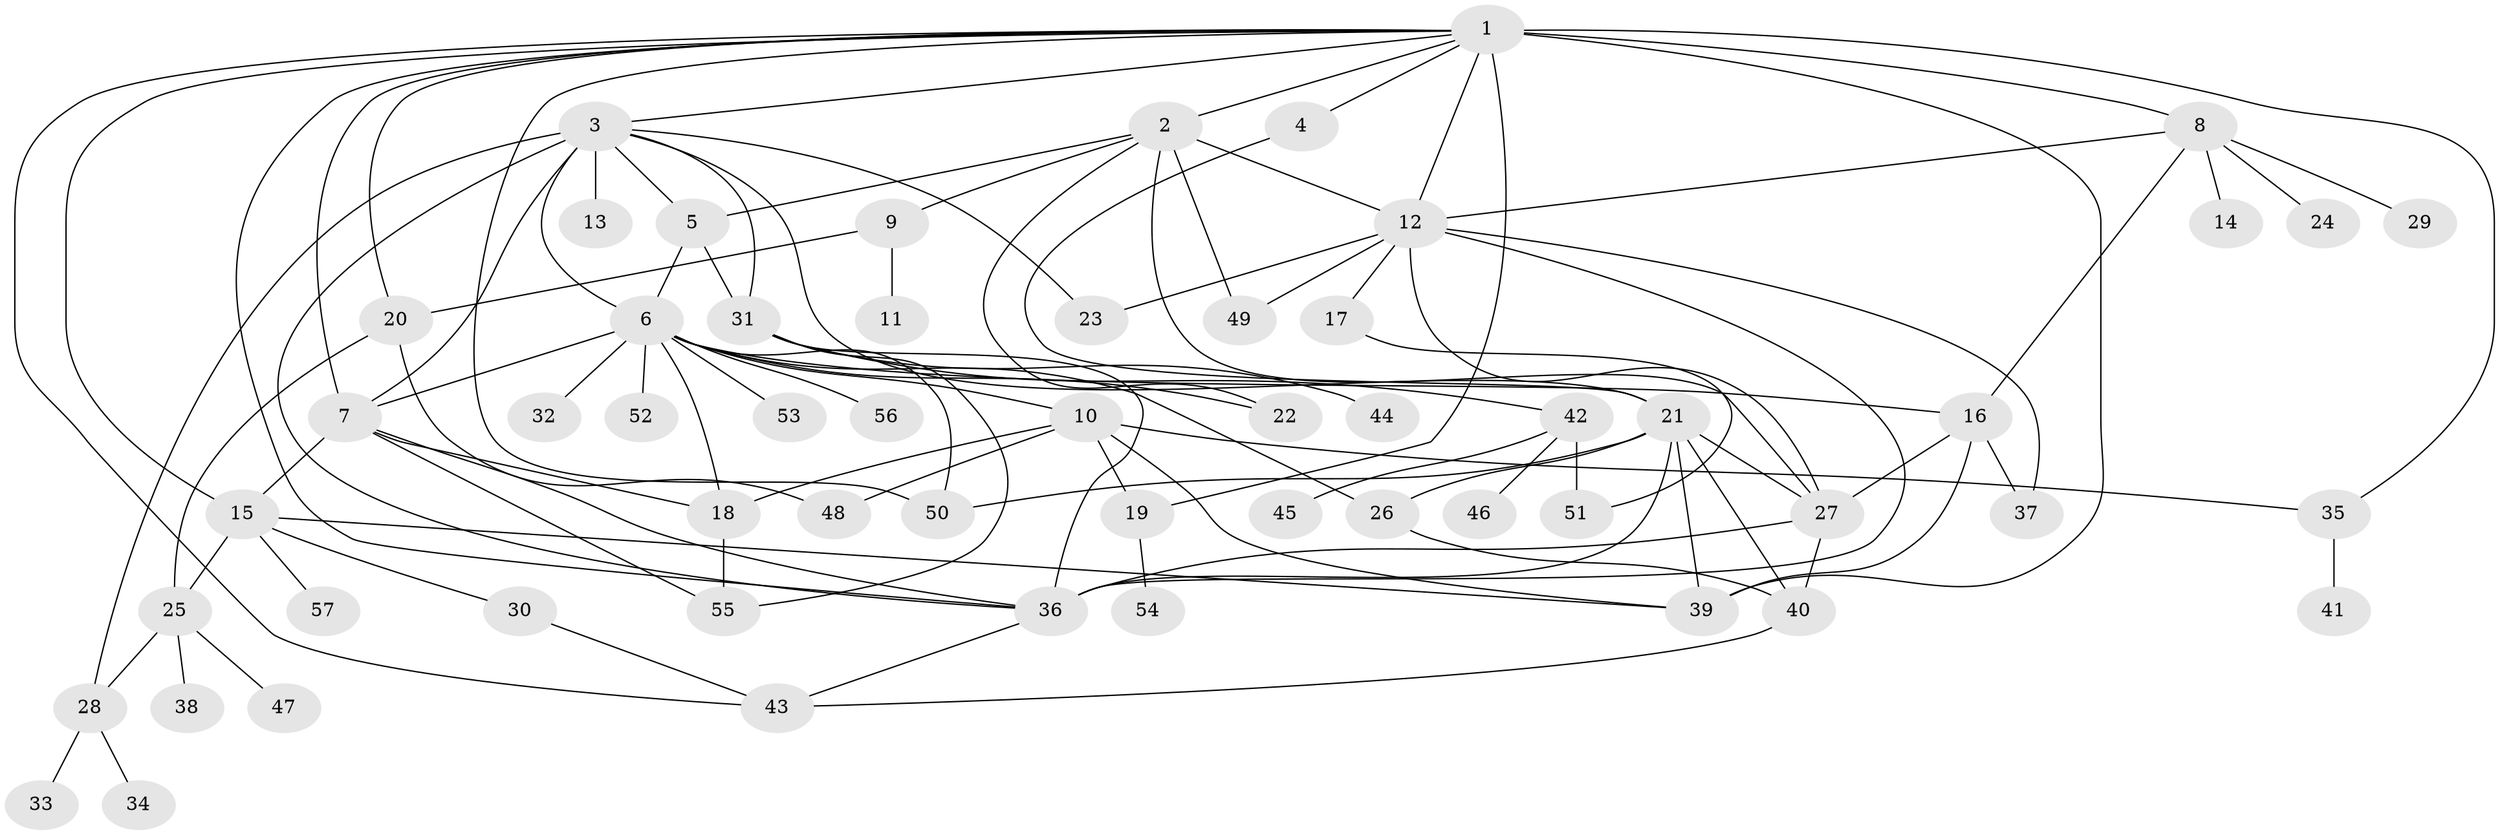 // original degree distribution, {25: 0.008849557522123894, 8: 0.035398230088495575, 17: 0.008849557522123894, 3: 0.12389380530973451, 4: 0.04424778761061947, 15: 0.008849557522123894, 5: 0.07964601769911504, 7: 0.008849557522123894, 1: 0.48672566371681414, 11: 0.017699115044247787, 2: 0.1592920353982301, 14: 0.008849557522123894, 6: 0.008849557522123894}
// Generated by graph-tools (version 1.1) at 2025/35/03/09/25 02:35:49]
// undirected, 57 vertices, 102 edges
graph export_dot {
graph [start="1"]
  node [color=gray90,style=filled];
  1;
  2;
  3;
  4;
  5;
  6;
  7;
  8;
  9;
  10;
  11;
  12;
  13;
  14;
  15;
  16;
  17;
  18;
  19;
  20;
  21;
  22;
  23;
  24;
  25;
  26;
  27;
  28;
  29;
  30;
  31;
  32;
  33;
  34;
  35;
  36;
  37;
  38;
  39;
  40;
  41;
  42;
  43;
  44;
  45;
  46;
  47;
  48;
  49;
  50;
  51;
  52;
  53;
  54;
  55;
  56;
  57;
  1 -- 2 [weight=1.0];
  1 -- 3 [weight=1.0];
  1 -- 4 [weight=1.0];
  1 -- 7 [weight=1.0];
  1 -- 8 [weight=1.0];
  1 -- 12 [weight=1.0];
  1 -- 15 [weight=1.0];
  1 -- 19 [weight=7.0];
  1 -- 20 [weight=1.0];
  1 -- 35 [weight=1.0];
  1 -- 36 [weight=1.0];
  1 -- 39 [weight=1.0];
  1 -- 43 [weight=1.0];
  1 -- 50 [weight=1.0];
  2 -- 5 [weight=1.0];
  2 -- 9 [weight=1.0];
  2 -- 12 [weight=1.0];
  2 -- 22 [weight=1.0];
  2 -- 27 [weight=1.0];
  2 -- 49 [weight=1.0];
  3 -- 5 [weight=2.0];
  3 -- 6 [weight=1.0];
  3 -- 7 [weight=2.0];
  3 -- 13 [weight=6.0];
  3 -- 21 [weight=1.0];
  3 -- 23 [weight=1.0];
  3 -- 28 [weight=1.0];
  3 -- 31 [weight=1.0];
  3 -- 36 [weight=1.0];
  4 -- 21 [weight=1.0];
  5 -- 6 [weight=1.0];
  5 -- 31 [weight=2.0];
  6 -- 7 [weight=1.0];
  6 -- 10 [weight=1.0];
  6 -- 16 [weight=2.0];
  6 -- 18 [weight=1.0];
  6 -- 22 [weight=1.0];
  6 -- 26 [weight=1.0];
  6 -- 32 [weight=1.0];
  6 -- 50 [weight=1.0];
  6 -- 52 [weight=1.0];
  6 -- 53 [weight=1.0];
  6 -- 56 [weight=1.0];
  7 -- 15 [weight=1.0];
  7 -- 18 [weight=1.0];
  7 -- 36 [weight=1.0];
  7 -- 55 [weight=1.0];
  8 -- 12 [weight=1.0];
  8 -- 14 [weight=1.0];
  8 -- 16 [weight=1.0];
  8 -- 24 [weight=1.0];
  8 -- 29 [weight=1.0];
  9 -- 11 [weight=1.0];
  9 -- 20 [weight=1.0];
  10 -- 18 [weight=2.0];
  10 -- 19 [weight=1.0];
  10 -- 35 [weight=1.0];
  10 -- 39 [weight=1.0];
  10 -- 48 [weight=1.0];
  12 -- 17 [weight=1.0];
  12 -- 23 [weight=1.0];
  12 -- 27 [weight=1.0];
  12 -- 36 [weight=1.0];
  12 -- 37 [weight=1.0];
  12 -- 49 [weight=1.0];
  15 -- 25 [weight=1.0];
  15 -- 30 [weight=1.0];
  15 -- 39 [weight=1.0];
  15 -- 57 [weight=1.0];
  16 -- 27 [weight=2.0];
  16 -- 37 [weight=1.0];
  16 -- 39 [weight=1.0];
  17 -- 51 [weight=1.0];
  18 -- 55 [weight=1.0];
  19 -- 54 [weight=1.0];
  20 -- 25 [weight=1.0];
  20 -- 48 [weight=1.0];
  21 -- 26 [weight=1.0];
  21 -- 27 [weight=1.0];
  21 -- 36 [weight=2.0];
  21 -- 39 [weight=5.0];
  21 -- 40 [weight=1.0];
  21 -- 50 [weight=1.0];
  25 -- 28 [weight=1.0];
  25 -- 38 [weight=1.0];
  25 -- 47 [weight=1.0];
  26 -- 40 [weight=1.0];
  27 -- 36 [weight=1.0];
  27 -- 40 [weight=1.0];
  28 -- 33 [weight=1.0];
  28 -- 34 [weight=1.0];
  30 -- 43 [weight=1.0];
  31 -- 36 [weight=1.0];
  31 -- 42 [weight=1.0];
  31 -- 44 [weight=3.0];
  31 -- 55 [weight=1.0];
  35 -- 41 [weight=1.0];
  36 -- 43 [weight=1.0];
  40 -- 43 [weight=1.0];
  42 -- 45 [weight=1.0];
  42 -- 46 [weight=1.0];
  42 -- 51 [weight=1.0];
}
